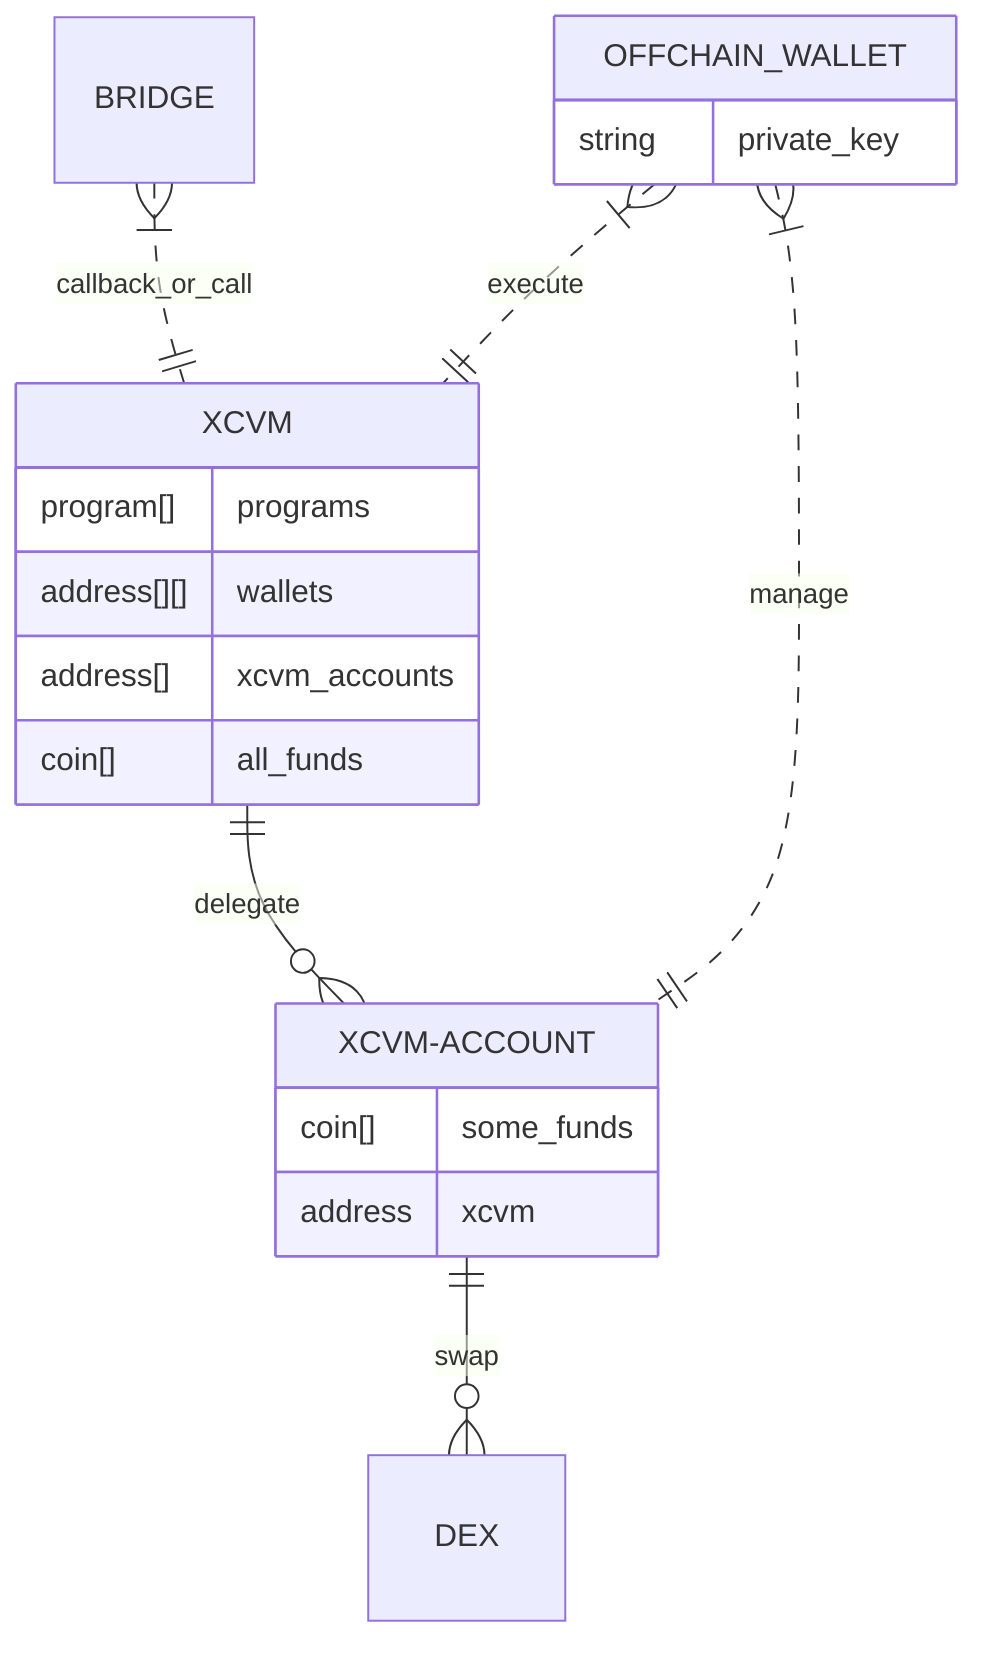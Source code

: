 erDiagram
    XCVM-ACCOUNT {        
        coin[] some_funds
        address xcvm
    }
    OFFCHAIN_WALLET {
        string private_key
    }
    XCVM {
        program[] programs
        address[][] wallets
        address[] xcvm_accounts  
        coin[] all_funds
    }
    BRIDGE }|..|| XCVM : callback_or_call
    XCVM ||--o{ XCVM-ACCOUNT : delegate
    XCVM-ACCOUNT ||--o{ DEX: swap
    OFFCHAIN_WALLET }|..|| XCVM-ACCOUNT : manage
    OFFCHAIN_WALLET }|..|| XCVM : execute